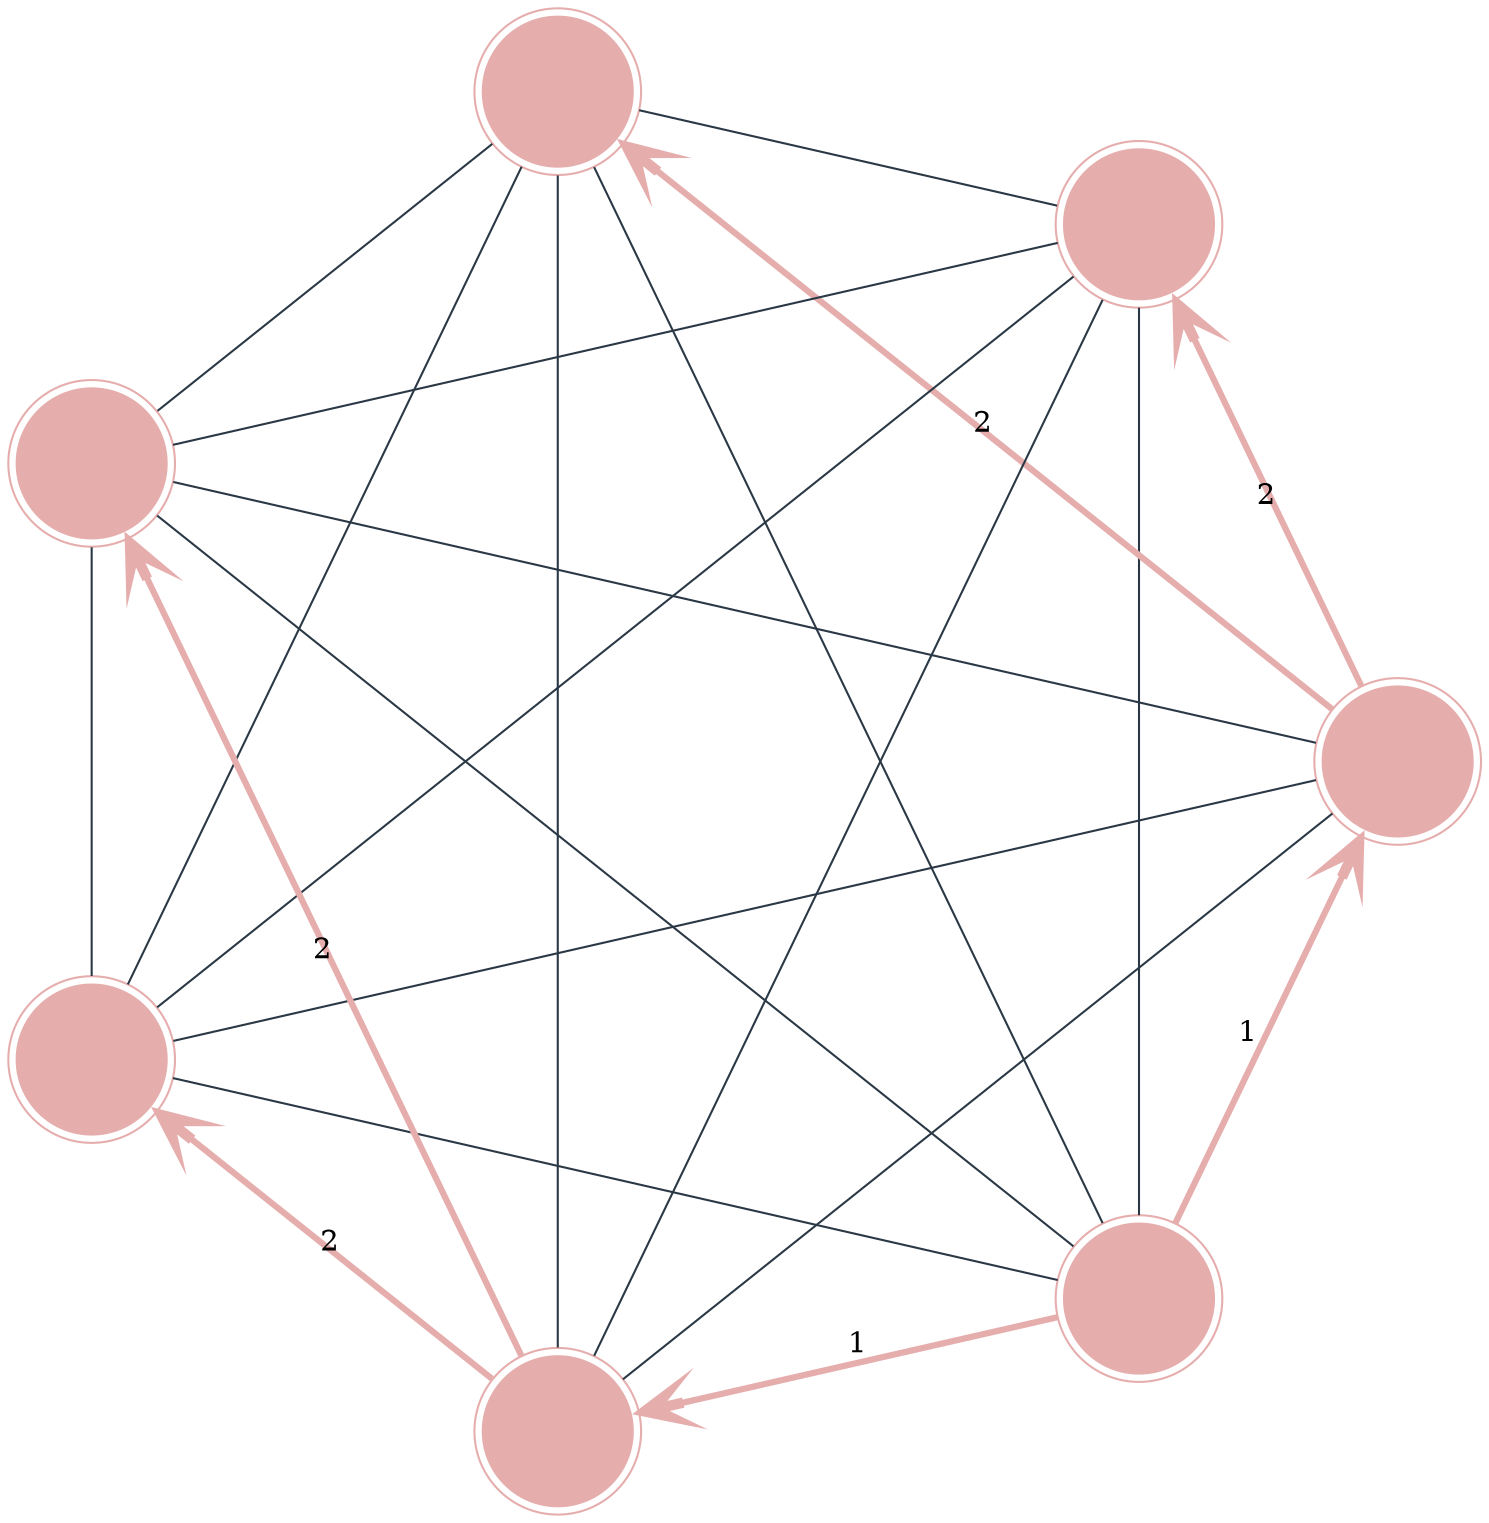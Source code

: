digraph G { 
layout="circo";
edge [color="#2A3845"]; 
node [fontsize=30,height =1
];
mindist=3;
node [style=filled,color="#7c93a0",arrowhead="none",penwidth=1];



a[
shape=doublecircle
color="#e6adad"
label=""
];

b[
shape=doublecircle
label=""
color="#e6adad"
];

c[
shape=doublecircle
label=""
color="#e6adad"
];

d[
shape=doublecircle
label=""
color="#e6adad"
];

e[
shape=doublecircle
color="#e6adad"
label=""

];


f[
shape=doublecircle
label=""
color="#e6adad"
];
g[
shape=doublecircle
label=""
color="#e6adad"
];

a -> b [ label="1",color="#e6adad",arrowhead="vee",arrowsize="2",penwidth=3 ];
a -> c [ label=" ",color="#2A3845",arrowhead="none",penwidth=1 ];
a -> d [ label=" ",color="#2A3845",arrowhead="none",penwidth=1 ];
a -> e [ label=" ",color="#2A3845",arrowhead="none",penwidth=1 ];
a -> f [ label=" ",color="#2A3845",arrowhead="none",penwidth=1 ];
a -> g [ label="1",color="#e6adad",arrowhead="vee",arrowsize="2",penwidth=3 ];

b -> c [ label=" ",color="#2A3845",arrowhead="none",penwidth=1 ];
b -> d [ label=" ",color="#2A3845",arrowhead="none",penwidth=1 ];
b -> e [ label="2",color="#e6adad",arrowhead="vee",arrowsize="2",penwidth=3 ];
b -> f [ label="2",color="#e6adad",arrowhead="vee",arrowsize="2",penwidth=3 ];
b -> g [ label=" ",color="#2A3845",arrowhead="none",penwidth=1 ];

c -> d [ label=" ",color="#2A3845",arrowhead="none",penwidth=1  ];
c -> e [ label=" ",color="#2A3845",arrowhead="none",penwidth=1  ];
c -> f [ label=" ",color="#2A3845",arrowhead="none",penwidth=1  ];
g -> c [ label="2",color="#e6adad",arrowhead="vee",arrowsize="2",penwidth=3 ];

d -> e [ label=" ",color="#2A3845",arrowhead="none",penwidth=1  ];
d -> f [ label=" ",color="#2A3845",arrowhead="none",penwidth=1  ];
g -> d [ label="2",color="#e6adad",arrowhead="vee",arrowsize="2",penwidth=3 ];

e -> f [ label=" ",color="#2A3845",arrowhead="none",penwidth=1  ];
e -> g [ label=" ",color="#2A3845",arrowhead="none",penwidth=1  ];

f -> g [ label=" ",color="#2A3845",arrowhead="none",penwidth=1  ];







}
